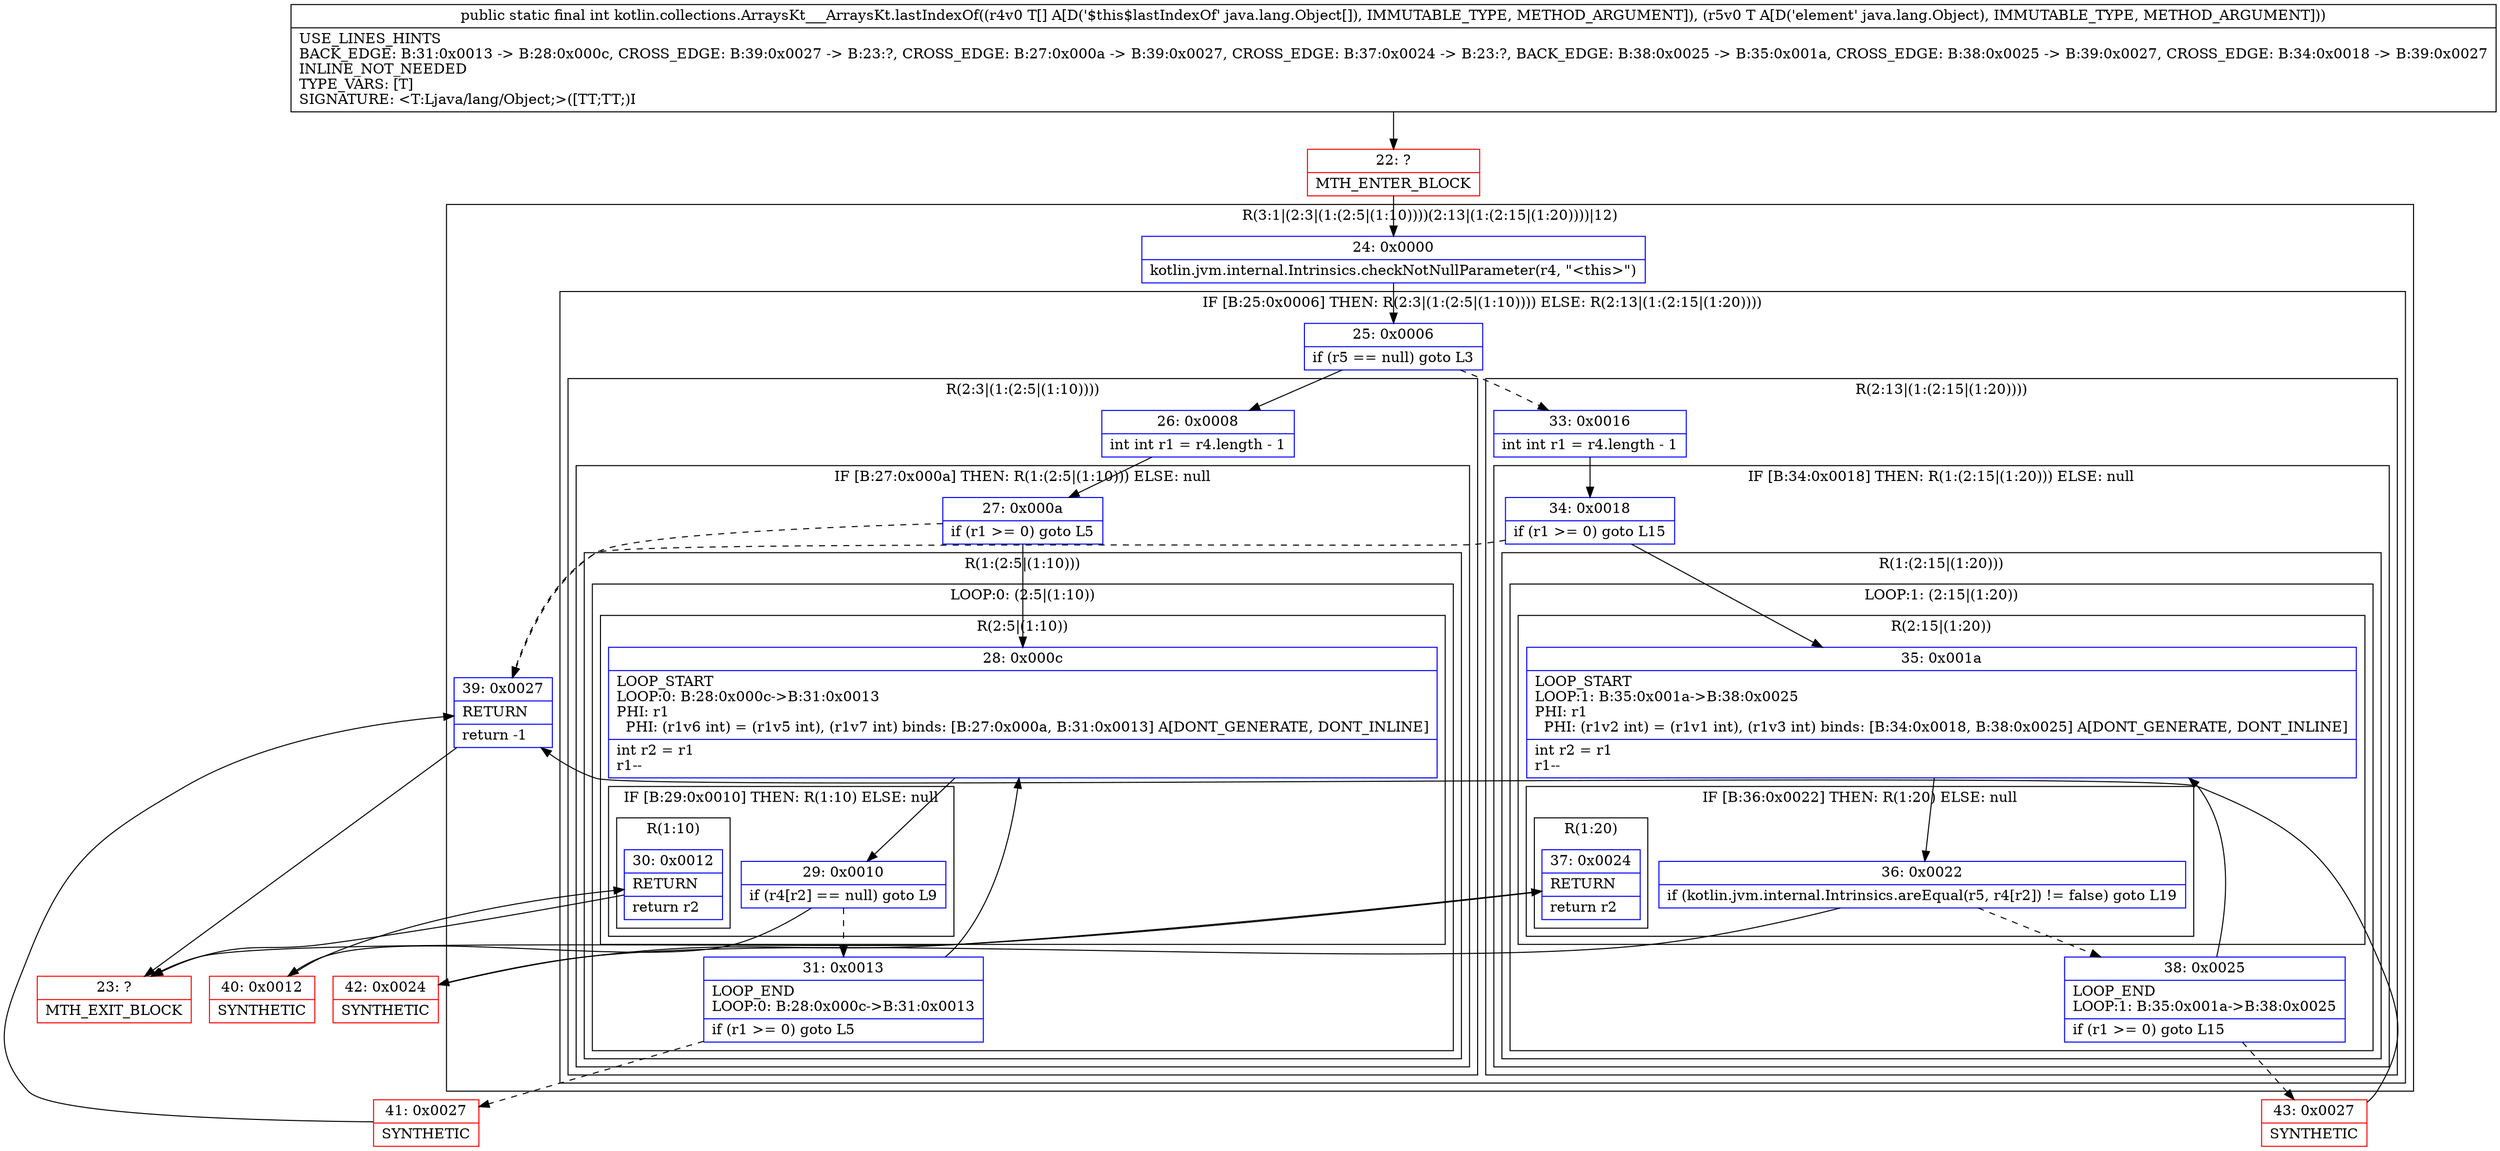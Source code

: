digraph "CFG forkotlin.collections.ArraysKt___ArraysKt.lastIndexOf([Ljava\/lang\/Object;Ljava\/lang\/Object;)I" {
subgraph cluster_Region_2101280092 {
label = "R(3:1|(2:3|(1:(2:5|(1:10))))(2:13|(1:(2:15|(1:20))))|12)";
node [shape=record,color=blue];
Node_24 [shape=record,label="{24\:\ 0x0000|kotlin.jvm.internal.Intrinsics.checkNotNullParameter(r4, \"\<this\>\")\l}"];
subgraph cluster_IfRegion_912747276 {
label = "IF [B:25:0x0006] THEN: R(2:3|(1:(2:5|(1:10)))) ELSE: R(2:13|(1:(2:15|(1:20))))";
node [shape=record,color=blue];
Node_25 [shape=record,label="{25\:\ 0x0006|if (r5 == null) goto L3\l}"];
subgraph cluster_Region_425735028 {
label = "R(2:3|(1:(2:5|(1:10))))";
node [shape=record,color=blue];
Node_26 [shape=record,label="{26\:\ 0x0008|int int r1 = r4.length \- 1\l}"];
subgraph cluster_IfRegion_795461364 {
label = "IF [B:27:0x000a] THEN: R(1:(2:5|(1:10))) ELSE: null";
node [shape=record,color=blue];
Node_27 [shape=record,label="{27\:\ 0x000a|if (r1 \>= 0) goto L5\l}"];
subgraph cluster_Region_357334844 {
label = "R(1:(2:5|(1:10)))";
node [shape=record,color=blue];
subgraph cluster_LoopRegion_1730447895 {
label = "LOOP:0: (2:5|(1:10))";
node [shape=record,color=blue];
Node_31 [shape=record,label="{31\:\ 0x0013|LOOP_END\lLOOP:0: B:28:0x000c\-\>B:31:0x0013\l|if (r1 \>= 0) goto L5\l}"];
subgraph cluster_Region_1645331826 {
label = "R(2:5|(1:10))";
node [shape=record,color=blue];
Node_28 [shape=record,label="{28\:\ 0x000c|LOOP_START\lLOOP:0: B:28:0x000c\-\>B:31:0x0013\lPHI: r1 \l  PHI: (r1v6 int) = (r1v5 int), (r1v7 int) binds: [B:27:0x000a, B:31:0x0013] A[DONT_GENERATE, DONT_INLINE]\l|int r2 = r1\lr1\-\-\l}"];
subgraph cluster_IfRegion_2135424532 {
label = "IF [B:29:0x0010] THEN: R(1:10) ELSE: null";
node [shape=record,color=blue];
Node_29 [shape=record,label="{29\:\ 0x0010|if (r4[r2] == null) goto L9\l}"];
subgraph cluster_Region_319921883 {
label = "R(1:10)";
node [shape=record,color=blue];
Node_30 [shape=record,label="{30\:\ 0x0012|RETURN\l|return r2\l}"];
}
}
}
}
}
}
}
subgraph cluster_Region_438798975 {
label = "R(2:13|(1:(2:15|(1:20))))";
node [shape=record,color=blue];
Node_33 [shape=record,label="{33\:\ 0x0016|int int r1 = r4.length \- 1\l}"];
subgraph cluster_IfRegion_1514316227 {
label = "IF [B:34:0x0018] THEN: R(1:(2:15|(1:20))) ELSE: null";
node [shape=record,color=blue];
Node_34 [shape=record,label="{34\:\ 0x0018|if (r1 \>= 0) goto L15\l}"];
subgraph cluster_Region_870724571 {
label = "R(1:(2:15|(1:20)))";
node [shape=record,color=blue];
subgraph cluster_LoopRegion_1563740101 {
label = "LOOP:1: (2:15|(1:20))";
node [shape=record,color=blue];
Node_38 [shape=record,label="{38\:\ 0x0025|LOOP_END\lLOOP:1: B:35:0x001a\-\>B:38:0x0025\l|if (r1 \>= 0) goto L15\l}"];
subgraph cluster_Region_283621873 {
label = "R(2:15|(1:20))";
node [shape=record,color=blue];
Node_35 [shape=record,label="{35\:\ 0x001a|LOOP_START\lLOOP:1: B:35:0x001a\-\>B:38:0x0025\lPHI: r1 \l  PHI: (r1v2 int) = (r1v1 int), (r1v3 int) binds: [B:34:0x0018, B:38:0x0025] A[DONT_GENERATE, DONT_INLINE]\l|int r2 = r1\lr1\-\-\l}"];
subgraph cluster_IfRegion_2070338158 {
label = "IF [B:36:0x0022] THEN: R(1:20) ELSE: null";
node [shape=record,color=blue];
Node_36 [shape=record,label="{36\:\ 0x0022|if (kotlin.jvm.internal.Intrinsics.areEqual(r5, r4[r2]) != false) goto L19\l}"];
subgraph cluster_Region_1449385154 {
label = "R(1:20)";
node [shape=record,color=blue];
Node_37 [shape=record,label="{37\:\ 0x0024|RETURN\l|return r2\l}"];
}
}
}
}
}
}
}
}
Node_39 [shape=record,label="{39\:\ 0x0027|RETURN\l|return \-1\l}"];
}
Node_22 [shape=record,color=red,label="{22\:\ ?|MTH_ENTER_BLOCK\l}"];
Node_41 [shape=record,color=red,label="{41\:\ 0x0027|SYNTHETIC\l}"];
Node_40 [shape=record,color=red,label="{40\:\ 0x0012|SYNTHETIC\l}"];
Node_23 [shape=record,color=red,label="{23\:\ ?|MTH_EXIT_BLOCK\l}"];
Node_43 [shape=record,color=red,label="{43\:\ 0x0027|SYNTHETIC\l}"];
Node_42 [shape=record,color=red,label="{42\:\ 0x0024|SYNTHETIC\l}"];
MethodNode[shape=record,label="{public static final int kotlin.collections.ArraysKt___ArraysKt.lastIndexOf((r4v0 T[] A[D('$this$lastIndexOf' java.lang.Object[]), IMMUTABLE_TYPE, METHOD_ARGUMENT]), (r5v0 T A[D('element' java.lang.Object), IMMUTABLE_TYPE, METHOD_ARGUMENT]))  | USE_LINES_HINTS\lBACK_EDGE: B:31:0x0013 \-\> B:28:0x000c, CROSS_EDGE: B:39:0x0027 \-\> B:23:?, CROSS_EDGE: B:27:0x000a \-\> B:39:0x0027, CROSS_EDGE: B:37:0x0024 \-\> B:23:?, BACK_EDGE: B:38:0x0025 \-\> B:35:0x001a, CROSS_EDGE: B:38:0x0025 \-\> B:39:0x0027, CROSS_EDGE: B:34:0x0018 \-\> B:39:0x0027\lINLINE_NOT_NEEDED\lTYPE_VARS: [T]\lSIGNATURE: \<T:Ljava\/lang\/Object;\>([TT;TT;)I\l}"];
MethodNode -> Node_22;Node_24 -> Node_25;
Node_25 -> Node_26;
Node_25 -> Node_33[style=dashed];
Node_26 -> Node_27;
Node_27 -> Node_28;
Node_27 -> Node_39[style=dashed];
Node_31 -> Node_28;
Node_31 -> Node_41[style=dashed];
Node_28 -> Node_29;
Node_29 -> Node_31[style=dashed];
Node_29 -> Node_40;
Node_30 -> Node_23;
Node_33 -> Node_34;
Node_34 -> Node_35;
Node_34 -> Node_39[style=dashed];
Node_38 -> Node_35;
Node_38 -> Node_43[style=dashed];
Node_35 -> Node_36;
Node_36 -> Node_38[style=dashed];
Node_36 -> Node_42;
Node_37 -> Node_23;
Node_39 -> Node_23;
Node_22 -> Node_24;
Node_41 -> Node_39;
Node_40 -> Node_30;
Node_43 -> Node_39;
Node_42 -> Node_37;
}

